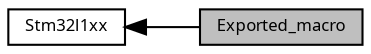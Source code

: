 digraph "Exported_macro"
{
  edge [fontname="Sans",fontsize="8",labelfontname="Sans",labelfontsize="8"];
  node [fontname="Sans",fontsize="8",shape=record];
  rankdir=LR;
  Node1 [label="Stm32l1xx",height=0.2,width=0.4,color="black", fillcolor="white", style="filled",URL="$group__stm32l1xx.html"];
  Node0 [label="Exported_macro",height=0.2,width=0.4,color="black", fillcolor="grey75", style="filled", fontcolor="black"];
  Node1->Node0 [shape=plaintext, dir="back", style="solid"];
}
